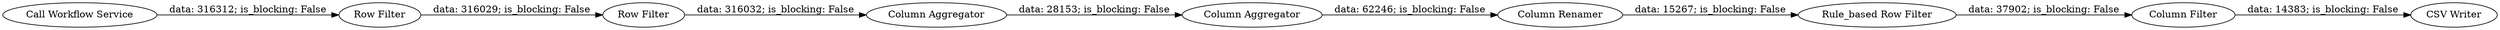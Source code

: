 digraph {
	"-4079612612875408844_7" [label="Rule_based Row Filter"]
	"-4079612612875408844_5" [label="Column Renamer"]
	"-4079612612875408844_2" [label="Row Filter"]
	"-4079612612875408844_9" [label="CSV Writer"]
	"-4079612612875408844_3" [label="Row Filter"]
	"-4079612612875408844_1" [label="Call Workflow Service"]
	"-4079612612875408844_8" [label="Column Filter"]
	"-4079612612875408844_6" [label="Column Aggregator"]
	"-4079612612875408844_4" [label="Column Aggregator"]
	"-4079612612875408844_8" -> "-4079612612875408844_9" [label="data: 14383; is_blocking: False"]
	"-4079612612875408844_3" -> "-4079612612875408844_4" [label="data: 316032; is_blocking: False"]
	"-4079612612875408844_1" -> "-4079612612875408844_2" [label="data: 316312; is_blocking: False"]
	"-4079612612875408844_4" -> "-4079612612875408844_6" [label="data: 28153; is_blocking: False"]
	"-4079612612875408844_2" -> "-4079612612875408844_3" [label="data: 316029; is_blocking: False"]
	"-4079612612875408844_7" -> "-4079612612875408844_8" [label="data: 37902; is_blocking: False"]
	"-4079612612875408844_5" -> "-4079612612875408844_7" [label="data: 15267; is_blocking: False"]
	"-4079612612875408844_6" -> "-4079612612875408844_5" [label="data: 62246; is_blocking: False"]
	rankdir=LR
}
